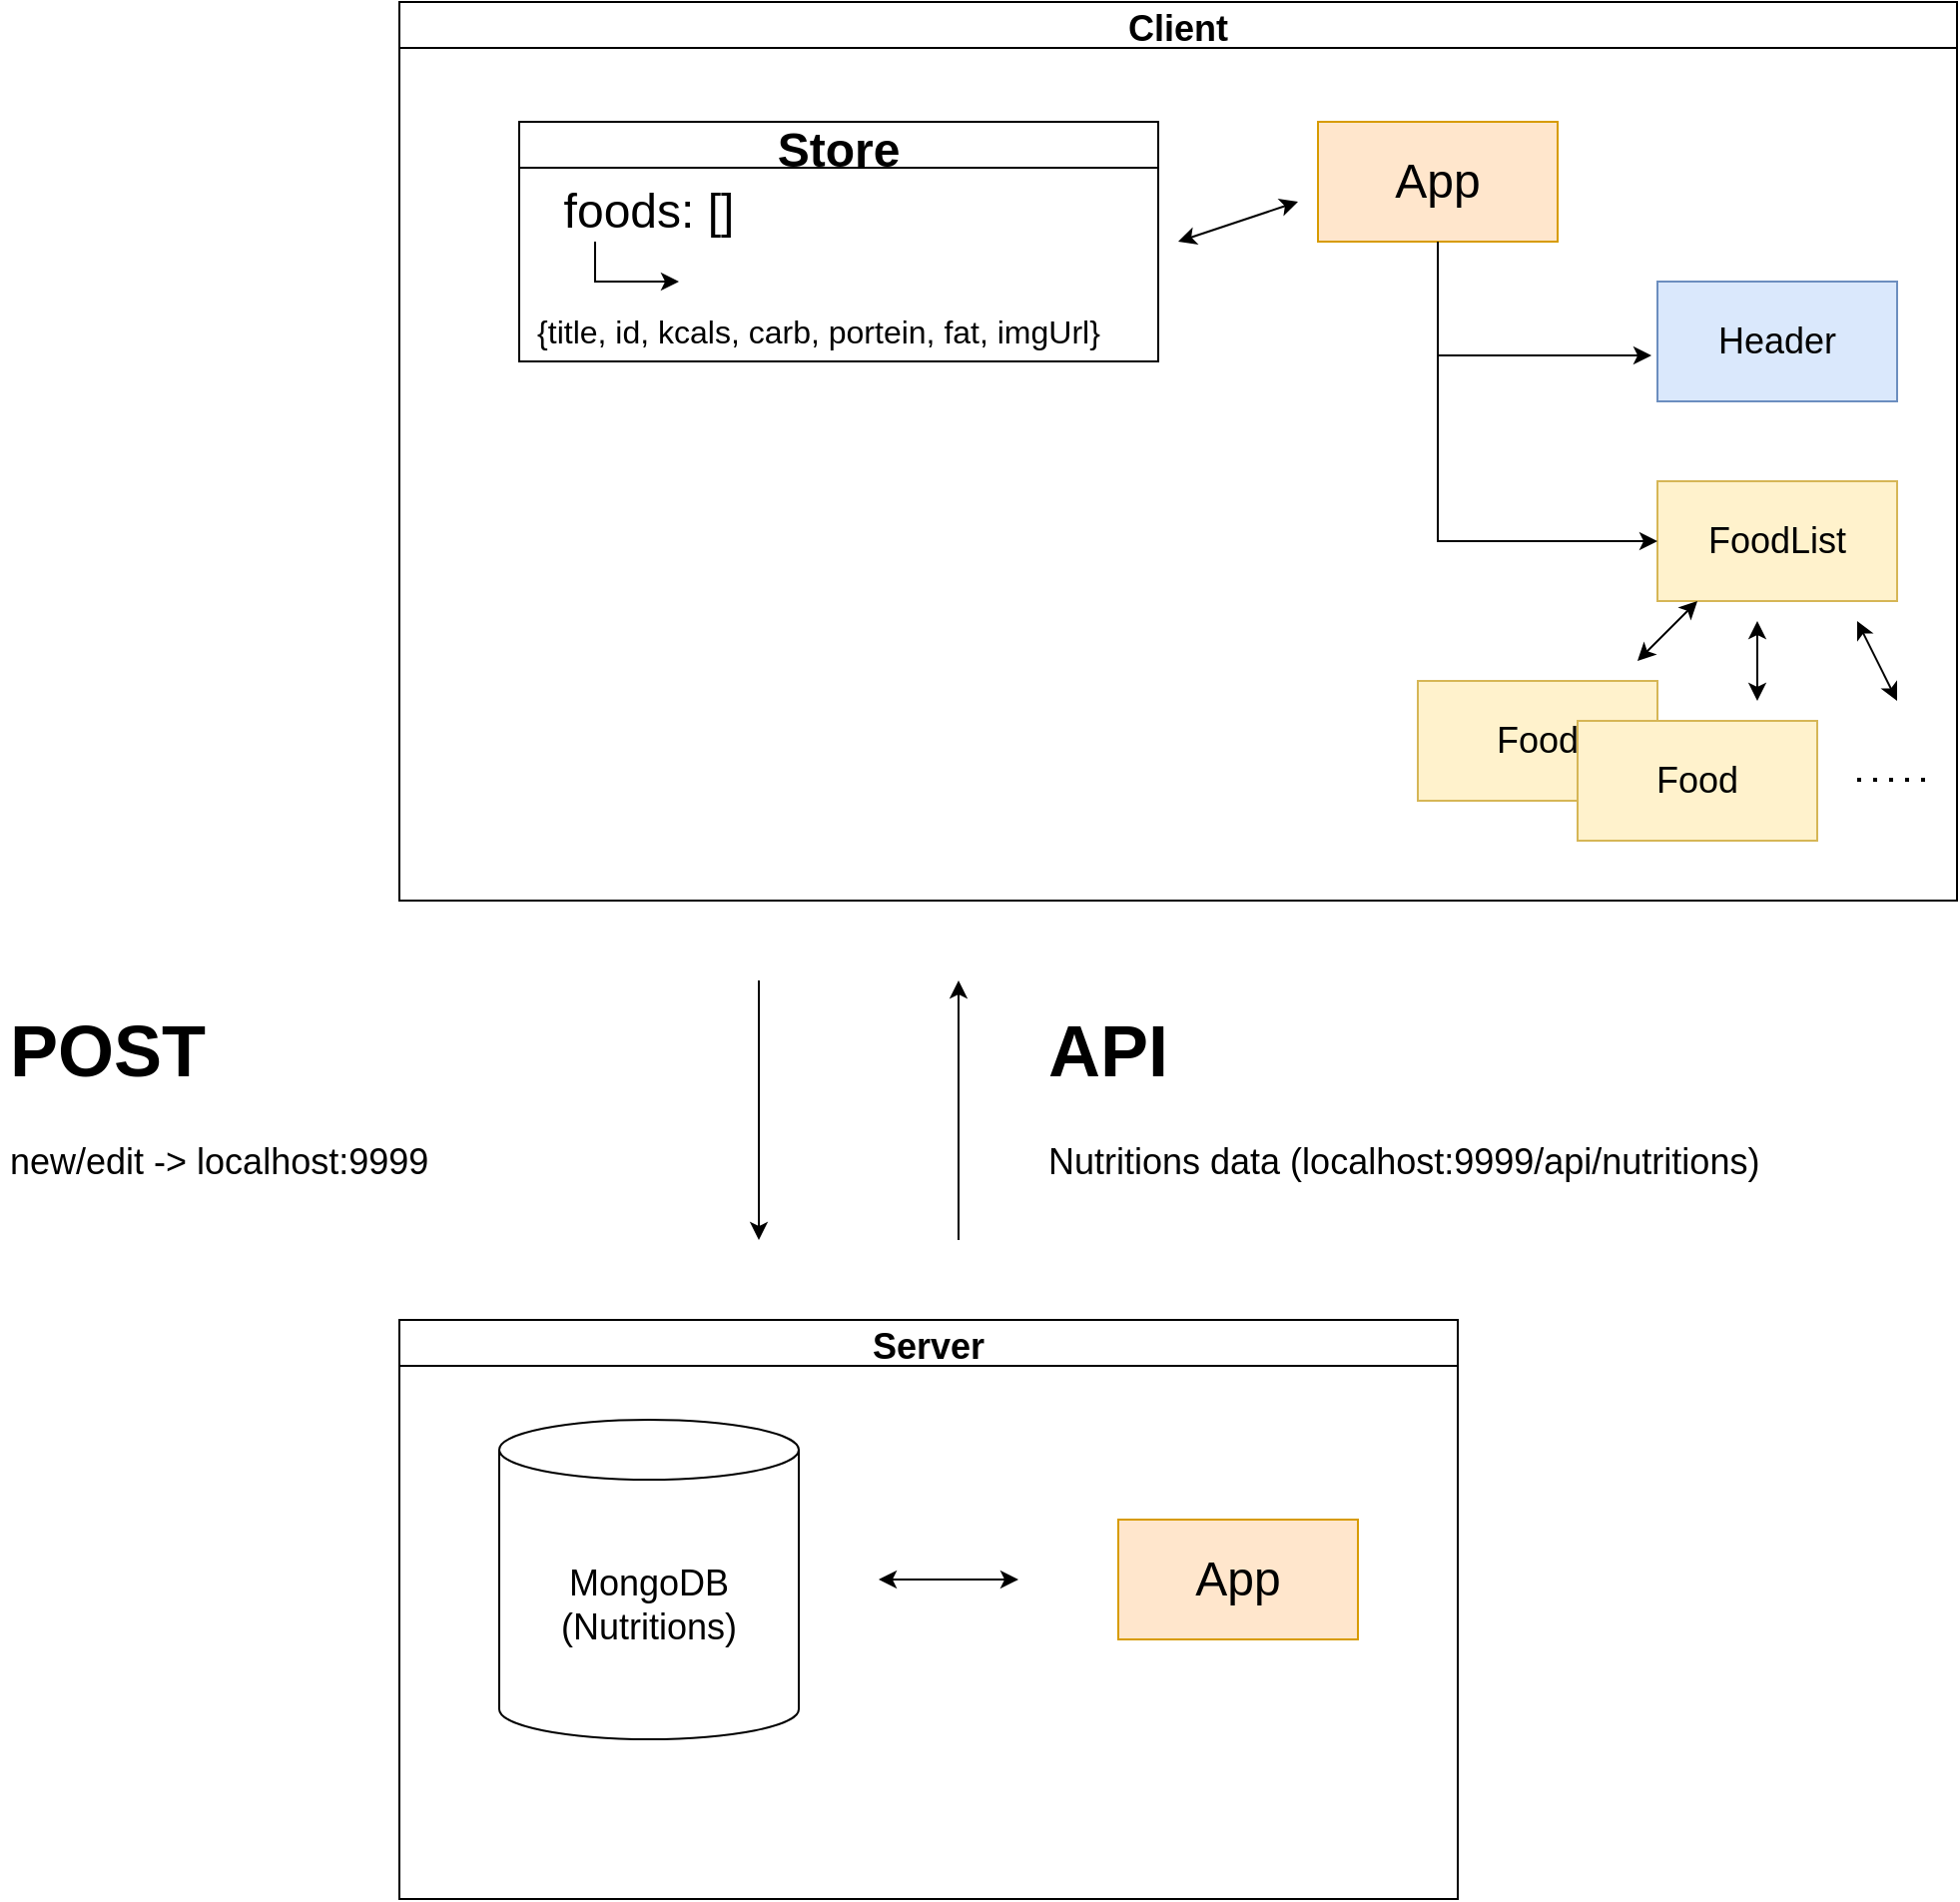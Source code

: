 <mxfile version="15.8.7" type="device"><diagram id="kgpKYQtTHZ0yAKxKKP6v" name="Page-1"><mxGraphModel dx="1952" dy="865" grid="1" gridSize="10" guides="1" tooltips="1" connect="1" arrows="1" fold="1" page="1" pageScale="1" pageWidth="850" pageHeight="1100" math="0" shadow="0"><root><mxCell id="0"/><mxCell id="1" parent="0"/><mxCell id="Rgc0jyytw76D7wVCoG3j-1" value="&lt;font style=&quot;font-size: 24px&quot;&gt;App&lt;/font&gt;" style="rounded=0;whiteSpace=wrap;html=1;fillColor=#ffe6cc;strokeColor=#d79b00;" vertex="1" parent="1"><mxGeometry x="520" y="80" width="120" height="60" as="geometry"/></mxCell><mxCell id="Rgc0jyytw76D7wVCoG3j-7" value="Store" style="swimlane;fontSize=24;" vertex="1" parent="1"><mxGeometry x="120" y="80" width="320" height="120" as="geometry"/></mxCell><mxCell id="Rgc0jyytw76D7wVCoG3j-8" value="foods: []" style="text;html=1;strokeColor=none;fillColor=none;align=center;verticalAlign=middle;whiteSpace=wrap;rounded=0;fontSize=24;" vertex="1" parent="Rgc0jyytw76D7wVCoG3j-7"><mxGeometry x="10" y="30" width="110" height="30" as="geometry"/></mxCell><mxCell id="Rgc0jyytw76D7wVCoG3j-9" value="" style="endArrow=classic;html=1;rounded=0;fontSize=24;" edge="1" parent="Rgc0jyytw76D7wVCoG3j-7"><mxGeometry width="50" height="50" relative="1" as="geometry"><mxPoint x="38" y="60" as="sourcePoint"/><mxPoint x="80" y="80" as="targetPoint"/><Array as="points"><mxPoint x="38" y="80"/></Array></mxGeometry></mxCell><mxCell id="Rgc0jyytw76D7wVCoG3j-10" value="&lt;font size=&quot;3&quot;&gt;{title, id, kcals, carb, portein, fat, imgUrl}&lt;/font&gt;" style="text;html=1;strokeColor=none;fillColor=none;align=center;verticalAlign=middle;whiteSpace=wrap;rounded=0;fontSize=24;" vertex="1" parent="Rgc0jyytw76D7wVCoG3j-7"><mxGeometry x="-20" y="60" width="340" height="85" as="geometry"/></mxCell><mxCell id="Rgc0jyytw76D7wVCoG3j-11" value="" style="endArrow=classic;startArrow=classic;html=1;rounded=0;fontSize=12;" edge="1" parent="1"><mxGeometry width="50" height="50" relative="1" as="geometry"><mxPoint x="450" y="140" as="sourcePoint"/><mxPoint x="510" y="120" as="targetPoint"/></mxGeometry></mxCell><mxCell id="Rgc0jyytw76D7wVCoG3j-12" value="&lt;font style=&quot;font-size: 18px&quot;&gt;Header&lt;/font&gt;" style="rounded=0;whiteSpace=wrap;html=1;fontSize=12;fillColor=#dae8fc;strokeColor=#6c8ebf;" vertex="1" parent="1"><mxGeometry x="690" y="160" width="120" height="60" as="geometry"/></mxCell><mxCell id="Rgc0jyytw76D7wVCoG3j-13" value="" style="endArrow=classic;html=1;rounded=0;fontSize=18;entryX=-0.025;entryY=0.617;entryDx=0;entryDy=0;entryPerimeter=0;exitX=0.5;exitY=1;exitDx=0;exitDy=0;" edge="1" parent="1" source="Rgc0jyytw76D7wVCoG3j-1" target="Rgc0jyytw76D7wVCoG3j-12"><mxGeometry width="50" height="50" relative="1" as="geometry"><mxPoint x="590" y="240" as="sourcePoint"/><mxPoint x="640" y="190" as="targetPoint"/><Array as="points"><mxPoint x="580" y="197"/></Array></mxGeometry></mxCell><mxCell id="Rgc0jyytw76D7wVCoG3j-14" value="FoodList" style="rounded=0;whiteSpace=wrap;html=1;fontSize=18;fillColor=#fff2cc;strokeColor=#d6b656;" vertex="1" parent="1"><mxGeometry x="690" y="260" width="120" height="60" as="geometry"/></mxCell><mxCell id="Rgc0jyytw76D7wVCoG3j-15" value="" style="endArrow=classic;html=1;rounded=0;fontSize=18;entryX=0;entryY=0.5;entryDx=0;entryDy=0;" edge="1" parent="1" target="Rgc0jyytw76D7wVCoG3j-14"><mxGeometry width="50" height="50" relative="1" as="geometry"><mxPoint x="580" y="190" as="sourcePoint"/><mxPoint x="460" y="350" as="targetPoint"/><Array as="points"><mxPoint x="580" y="290"/></Array></mxGeometry></mxCell><mxCell id="Rgc0jyytw76D7wVCoG3j-16" value="Food" style="rounded=0;whiteSpace=wrap;html=1;fontSize=18;fillColor=#fff2cc;strokeColor=#d6b656;" vertex="1" parent="1"><mxGeometry x="570" y="360" width="120" height="60" as="geometry"/></mxCell><mxCell id="Rgc0jyytw76D7wVCoG3j-17" value="Food" style="rounded=0;whiteSpace=wrap;html=1;fontSize=18;fillColor=#fff2cc;strokeColor=#d6b656;" vertex="1" parent="1"><mxGeometry x="650" y="380" width="120" height="60" as="geometry"/></mxCell><mxCell id="Rgc0jyytw76D7wVCoG3j-18" value="" style="endArrow=none;dashed=1;html=1;dashPattern=1 3;strokeWidth=2;rounded=0;fontSize=18;" edge="1" parent="1"><mxGeometry width="50" height="50" relative="1" as="geometry"><mxPoint x="790" y="409.5" as="sourcePoint"/><mxPoint x="830" y="409.5" as="targetPoint"/></mxGeometry></mxCell><mxCell id="Rgc0jyytw76D7wVCoG3j-19" value="" style="endArrow=classic;startArrow=classic;html=1;rounded=0;fontSize=18;" edge="1" parent="1"><mxGeometry width="50" height="50" relative="1" as="geometry"><mxPoint x="680" y="350" as="sourcePoint"/><mxPoint x="710" y="320" as="targetPoint"/></mxGeometry></mxCell><mxCell id="Rgc0jyytw76D7wVCoG3j-20" value="" style="endArrow=classic;startArrow=classic;html=1;rounded=0;fontSize=18;" edge="1" parent="1"><mxGeometry width="50" height="50" relative="1" as="geometry"><mxPoint x="740" y="370" as="sourcePoint"/><mxPoint x="740" y="330" as="targetPoint"/></mxGeometry></mxCell><mxCell id="Rgc0jyytw76D7wVCoG3j-21" value="" style="endArrow=classic;startArrow=classic;html=1;rounded=0;fontSize=18;" edge="1" parent="1"><mxGeometry width="50" height="50" relative="1" as="geometry"><mxPoint x="810" y="370" as="sourcePoint"/><mxPoint x="790" y="330" as="targetPoint"/></mxGeometry></mxCell><mxCell id="Rgc0jyytw76D7wVCoG3j-23" value="Client" style="swimlane;fontSize=18;" vertex="1" parent="1"><mxGeometry x="60" y="20" width="780" height="450" as="geometry"/></mxCell><mxCell id="Rgc0jyytw76D7wVCoG3j-24" value="Server" style="swimlane;fontSize=18;" vertex="1" parent="1"><mxGeometry x="60" y="680" width="530" height="290" as="geometry"/></mxCell><mxCell id="Rgc0jyytw76D7wVCoG3j-25" value="MongoDB&lt;br&gt;(Nutritions)" style="shape=cylinder3;whiteSpace=wrap;html=1;boundedLbl=1;backgroundOutline=1;size=15;fontSize=18;" vertex="1" parent="Rgc0jyytw76D7wVCoG3j-24"><mxGeometry x="50" y="50" width="150" height="160" as="geometry"/></mxCell><mxCell id="Rgc0jyytw76D7wVCoG3j-26" value="&lt;font style=&quot;font-size: 24px&quot;&gt;App&lt;/font&gt;" style="rounded=0;whiteSpace=wrap;html=1;fillColor=#ffe6cc;strokeColor=#d79b00;" vertex="1" parent="Rgc0jyytw76D7wVCoG3j-24"><mxGeometry x="360" y="100" width="120" height="60" as="geometry"/></mxCell><mxCell id="Rgc0jyytw76D7wVCoG3j-27" value="" style="endArrow=classic;startArrow=classic;html=1;rounded=0;fontSize=18;" edge="1" parent="Rgc0jyytw76D7wVCoG3j-24"><mxGeometry width="50" height="50" relative="1" as="geometry"><mxPoint x="240" y="130" as="sourcePoint"/><mxPoint x="310" y="130" as="targetPoint"/></mxGeometry></mxCell><mxCell id="Rgc0jyytw76D7wVCoG3j-28" value="" style="endArrow=classic;html=1;rounded=0;fontSize=18;" edge="1" parent="1"><mxGeometry width="50" height="50" relative="1" as="geometry"><mxPoint x="340" y="640" as="sourcePoint"/><mxPoint x="340" y="510" as="targetPoint"/></mxGeometry></mxCell><mxCell id="Rgc0jyytw76D7wVCoG3j-29" value="&lt;h1&gt;API&lt;/h1&gt;&lt;div&gt;Nutritions data (localhost:9999/api/nutritions)&lt;/div&gt;" style="text;html=1;strokeColor=none;fillColor=none;spacing=5;spacingTop=-20;whiteSpace=wrap;overflow=hidden;rounded=0;fontSize=18;" vertex="1" parent="1"><mxGeometry x="380" y="510" width="450" height="120" as="geometry"/></mxCell><mxCell id="Rgc0jyytw76D7wVCoG3j-31" value="" style="endArrow=classic;html=1;rounded=0;fontSize=18;" edge="1" parent="1"><mxGeometry width="50" height="50" relative="1" as="geometry"><mxPoint x="240" y="510" as="sourcePoint"/><mxPoint x="240" y="640" as="targetPoint"/></mxGeometry></mxCell><mxCell id="Rgc0jyytw76D7wVCoG3j-32" value="&lt;h1&gt;&lt;span&gt;POST&lt;/span&gt;&lt;/h1&gt;&lt;div&gt;&lt;span&gt;new/edit -&amp;gt; localhost:9999&lt;/span&gt;&lt;/div&gt;" style="text;html=1;strokeColor=none;fillColor=none;spacing=5;spacingTop=-20;whiteSpace=wrap;overflow=hidden;rounded=0;fontSize=18;" vertex="1" parent="1"><mxGeometry x="-140" y="510" width="340" height="120" as="geometry"/></mxCell></root></mxGraphModel></diagram></mxfile>